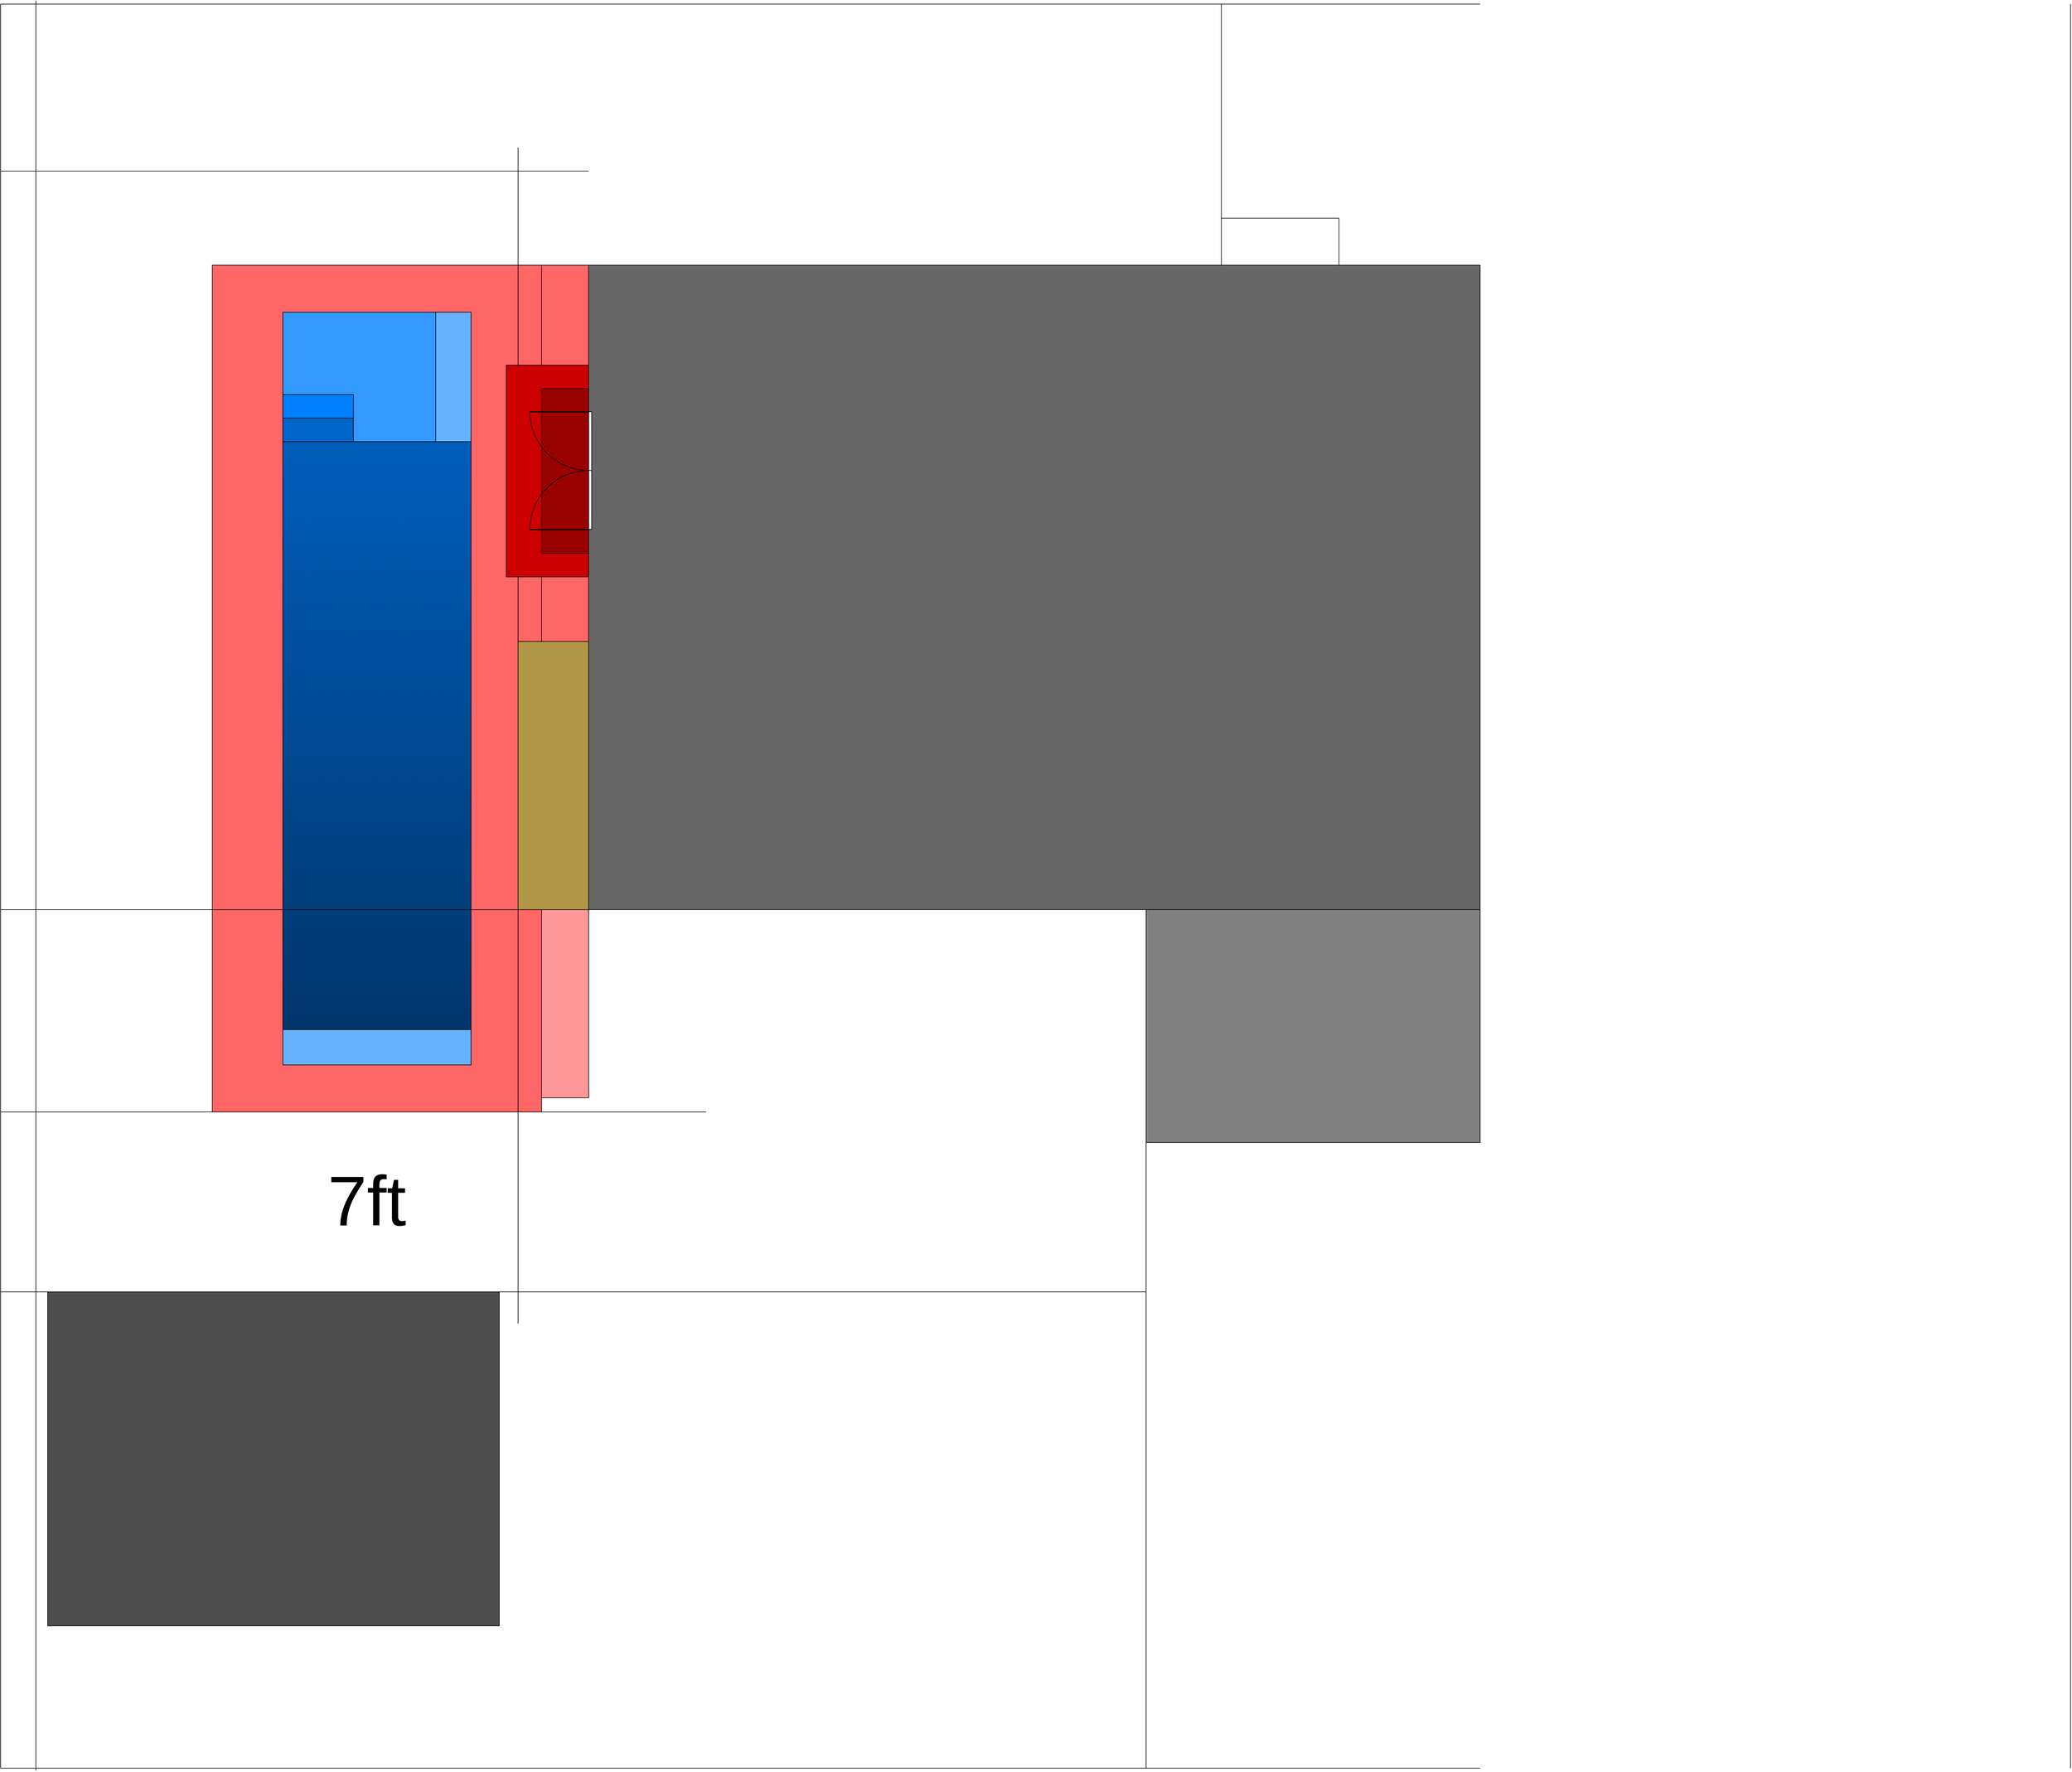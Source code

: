 <mxfile version="15.5.9" type="github">
  <diagram id="ZEOOtgSiwhDXwcd7VbD-" name="Page-1">
    <mxGraphModel dx="3629" dy="2691" grid="1" gridSize="10" guides="1" tooltips="1" connect="1" arrows="1" fold="1" page="1" pageScale="1" pageWidth="850" pageHeight="1100" math="0" shadow="0">
      <root>
        <mxCell id="0" />
        <mxCell id="1" parent="0" />
        <mxCell id="3uGpFqOtfmb4v_ocQHqn-28" value="" style="rounded=0;whiteSpace=wrap;html=1;fillColor=#FF6666;direction=south;" vertex="1" parent="1">
          <mxGeometry x="-200" width="200" height="640" as="geometry" />
        </mxCell>
        <mxCell id="3uGpFqOtfmb4v_ocQHqn-36" value="" style="rounded=0;whiteSpace=wrap;html=1;fillColor=#FF9999;gradientColor=none;" vertex="1" parent="1">
          <mxGeometry x="-80" y="1096" width="80" height="320" as="geometry" />
        </mxCell>
        <mxCell id="3uGpFqOtfmb4v_ocQHqn-30" value="" style="rounded=0;whiteSpace=wrap;html=1;fillColor=#808080;" vertex="1" parent="1">
          <mxGeometry x="948" y="1096" width="568" height="396" as="geometry" />
        </mxCell>
        <mxCell id="3uGpFqOtfmb4v_ocQHqn-29" value="" style="rounded=0;whiteSpace=wrap;html=1;fillColor=#FF6666;" vertex="1" parent="1">
          <mxGeometry x="-640" width="560" height="1440" as="geometry" />
        </mxCell>
        <mxCell id="VVwiRAqZByVtcaLR8sdH-14" value="" style="rounded=0;whiteSpace=wrap;html=1;fillColor=#003366;gradientDirection=north;gradientColor=#0066CC;" parent="1" vertex="1">
          <mxGeometry x="-520" y="80" width="320" height="1280" as="geometry" />
        </mxCell>
        <mxCell id="3uGpFqOtfmb4v_ocQHqn-22" value="" style="rounded=0;whiteSpace=wrap;html=1;fillColor=#666666;" vertex="1" parent="1">
          <mxGeometry width="1516" height="1096" as="geometry" />
        </mxCell>
        <mxCell id="VVwiRAqZByVtcaLR8sdH-1" value="" style="endArrow=none;html=1;" parent="1" edge="1">
          <mxGeometry width="50" height="50" relative="1" as="geometry">
            <mxPoint as="sourcePoint" />
            <mxPoint y="1096" as="targetPoint" />
          </mxGeometry>
        </mxCell>
        <mxCell id="VVwiRAqZByVtcaLR8sdH-2" value="" style="endArrow=none;html=1;" parent="1" edge="1">
          <mxGeometry width="50" height="50" relative="1" as="geometry">
            <mxPoint as="sourcePoint" />
            <mxPoint x="1516" as="targetPoint" />
          </mxGeometry>
        </mxCell>
        <mxCell id="VVwiRAqZByVtcaLR8sdH-3" value="" style="endArrow=none;html=1;" parent="1" edge="1">
          <mxGeometry width="50" height="50" relative="1" as="geometry">
            <mxPoint x="1516" as="sourcePoint" />
            <mxPoint x="1516" y="1492" as="targetPoint" />
          </mxGeometry>
        </mxCell>
        <mxCell id="VVwiRAqZByVtcaLR8sdH-4" value="" style="endArrow=none;html=1;" parent="1" edge="1">
          <mxGeometry width="50" height="50" relative="1" as="geometry">
            <mxPoint x="1516" y="1492" as="sourcePoint" />
            <mxPoint x="948" y="1492" as="targetPoint" />
          </mxGeometry>
        </mxCell>
        <mxCell id="VVwiRAqZByVtcaLR8sdH-5" value="" style="endArrow=none;html=1;" parent="1" edge="1">
          <mxGeometry width="50" height="50" relative="1" as="geometry">
            <mxPoint x="948" y="1492" as="sourcePoint" />
            <mxPoint x="948" y="1096" as="targetPoint" />
          </mxGeometry>
        </mxCell>
        <mxCell id="VVwiRAqZByVtcaLR8sdH-6" value="" style="endArrow=none;html=1;" parent="1" edge="1">
          <mxGeometry width="50" height="50" relative="1" as="geometry">
            <mxPoint y="1096" as="sourcePoint" />
            <mxPoint x="948" y="1096" as="targetPoint" />
          </mxGeometry>
        </mxCell>
        <mxCell id="VVwiRAqZByVtcaLR8sdH-16" value="" style="rounded=0;whiteSpace=wrap;html=1;fillColor=#3399FF;" parent="1" vertex="1">
          <mxGeometry x="-520" y="80" width="320" height="220" as="geometry" />
        </mxCell>
        <mxCell id="VVwiRAqZByVtcaLR8sdH-18" value="" style="rounded=0;whiteSpace=wrap;html=1;fillColor=#007FFF;" parent="1" vertex="1">
          <mxGeometry x="-520" y="220" width="120" height="40" as="geometry" />
        </mxCell>
        <mxCell id="VVwiRAqZByVtcaLR8sdH-19" value="" style="rounded=0;whiteSpace=wrap;html=1;fillColor=#0066CC;" parent="1" vertex="1">
          <mxGeometry x="-520" y="260" width="120" height="40" as="geometry" />
        </mxCell>
        <mxCell id="VVwiRAqZByVtcaLR8sdH-21" value="" style="rounded=0;whiteSpace=wrap;html=1;fillColor=#66B2FF;" parent="1" vertex="1">
          <mxGeometry x="-520" y="1300" width="320" height="60" as="geometry" />
        </mxCell>
        <mxCell id="3uGpFqOtfmb4v_ocQHqn-1" value="" style="endArrow=none;html=1;rounded=0;" edge="1" parent="1">
          <mxGeometry width="50" height="50" relative="1" as="geometry">
            <mxPoint x="1076" as="sourcePoint" />
            <mxPoint x="1076" y="-80" as="targetPoint" />
          </mxGeometry>
        </mxCell>
        <mxCell id="3uGpFqOtfmb4v_ocQHqn-2" value="" style="endArrow=none;html=1;rounded=0;" edge="1" parent="1">
          <mxGeometry width="50" height="50" relative="1" as="geometry">
            <mxPoint x="1076" y="-80" as="sourcePoint" />
            <mxPoint x="1276" y="-80" as="targetPoint" />
          </mxGeometry>
        </mxCell>
        <mxCell id="3uGpFqOtfmb4v_ocQHqn-3" value="" style="endArrow=none;html=1;rounded=0;" edge="1" parent="1">
          <mxGeometry width="50" height="50" relative="1" as="geometry">
            <mxPoint x="1276" y="-80" as="sourcePoint" />
            <mxPoint x="1276" as="targetPoint" />
          </mxGeometry>
        </mxCell>
        <mxCell id="3uGpFqOtfmb4v_ocQHqn-4" value="" style="endArrow=none;html=1;rounded=0;" edge="1" parent="1">
          <mxGeometry width="50" height="50" relative="1" as="geometry">
            <mxPoint x="1076" y="-80" as="sourcePoint" />
            <mxPoint x="1076" y="-444" as="targetPoint" />
          </mxGeometry>
        </mxCell>
        <mxCell id="3uGpFqOtfmb4v_ocQHqn-5" value="" style="endArrow=none;html=1;rounded=0;" edge="1" parent="1">
          <mxGeometry width="50" height="50" relative="1" as="geometry">
            <mxPoint x="-1000" y="-444" as="sourcePoint" />
            <mxPoint x="-1000" y="2556" as="targetPoint" />
          </mxGeometry>
        </mxCell>
        <mxCell id="3uGpFqOtfmb4v_ocQHqn-6" value="" style="endArrow=none;html=1;rounded=0;" edge="1" parent="1">
          <mxGeometry width="50" height="50" relative="1" as="geometry">
            <mxPoint x="948" y="1492" as="sourcePoint" />
            <mxPoint x="948" y="2556" as="targetPoint" />
          </mxGeometry>
        </mxCell>
        <mxCell id="3uGpFqOtfmb4v_ocQHqn-7" value="" style="endArrow=none;html=1;rounded=0;" edge="1" parent="1">
          <mxGeometry width="50" height="50" relative="1" as="geometry">
            <mxPoint x="948" y="1746" as="sourcePoint" />
            <mxPoint x="-1000" y="1746" as="targetPoint" />
          </mxGeometry>
        </mxCell>
        <mxCell id="3uGpFqOtfmb4v_ocQHqn-8" value="" style="endArrow=none;html=1;rounded=0;" edge="1" parent="1">
          <mxGeometry width="50" height="50" relative="1" as="geometry">
            <mxPoint x="-1000" y="-444" as="sourcePoint" />
            <mxPoint x="1516" y="-444" as="targetPoint" />
          </mxGeometry>
        </mxCell>
        <mxCell id="3uGpFqOtfmb4v_ocQHqn-9" value="" style="endArrow=none;html=1;rounded=0;" edge="1" parent="1">
          <mxGeometry width="50" height="50" relative="1" as="geometry">
            <mxPoint x="-1000" y="2556" as="sourcePoint" />
            <mxPoint x="1516" y="2556" as="targetPoint" />
          </mxGeometry>
        </mxCell>
        <mxCell id="3uGpFqOtfmb4v_ocQHqn-10" value="" style="endArrow=none;html=1;rounded=0;" edge="1" parent="1">
          <mxGeometry width="50" height="50" relative="1" as="geometry">
            <mxPoint y="1096" as="sourcePoint" />
            <mxPoint x="-1000" y="1096" as="targetPoint" />
          </mxGeometry>
        </mxCell>
        <mxCell id="3uGpFqOtfmb4v_ocQHqn-12" value="" style="endArrow=none;html=1;rounded=0;" edge="1" parent="1">
          <mxGeometry width="50" height="50" relative="1" as="geometry">
            <mxPoint x="-1000" y="-160" as="sourcePoint" />
            <mxPoint y="-160" as="targetPoint" />
          </mxGeometry>
        </mxCell>
        <mxCell id="3uGpFqOtfmb4v_ocQHqn-18" value="" style="endArrow=none;html=1;rounded=0;" edge="1" parent="1">
          <mxGeometry width="50" height="50" relative="1" as="geometry">
            <mxPoint x="-920" y="1746" as="sourcePoint" />
            <mxPoint x="-920" y="2314" as="targetPoint" />
          </mxGeometry>
        </mxCell>
        <mxCell id="3uGpFqOtfmb4v_ocQHqn-19" value="" style="endArrow=none;html=1;rounded=0;" edge="1" parent="1">
          <mxGeometry width="50" height="50" relative="1" as="geometry">
            <mxPoint x="-152" y="2314" as="sourcePoint" />
            <mxPoint x="-920" y="2314" as="targetPoint" />
          </mxGeometry>
        </mxCell>
        <mxCell id="3uGpFqOtfmb4v_ocQHqn-20" value="" style="endArrow=none;html=1;rounded=0;" edge="1" parent="1">
          <mxGeometry width="50" height="50" relative="1" as="geometry">
            <mxPoint x="-152" y="1746" as="sourcePoint" />
            <mxPoint x="-152" y="2314" as="targetPoint" />
          </mxGeometry>
        </mxCell>
        <mxCell id="3uGpFqOtfmb4v_ocQHqn-21" value="" style="endArrow=none;html=1;rounded=0;" edge="1" parent="1">
          <mxGeometry width="50" height="50" relative="1" as="geometry">
            <mxPoint x="2520" y="-444" as="sourcePoint" />
            <mxPoint x="2520" y="2556" as="targetPoint" />
          </mxGeometry>
        </mxCell>
        <mxCell id="3uGpFqOtfmb4v_ocQHqn-31" value="" style="rounded=0;whiteSpace=wrap;html=1;fillColor=#4D4D4D;" vertex="1" parent="1">
          <mxGeometry x="-920" y="1746" width="768" height="568" as="geometry" />
        </mxCell>
        <mxCell id="3uGpFqOtfmb4v_ocQHqn-40" value="" style="endArrow=none;html=1;rounded=0;" edge="1" parent="1">
          <mxGeometry width="50" height="50" relative="1" as="geometry">
            <mxPoint x="-940" y="-450" as="sourcePoint" />
            <mxPoint x="-940" y="2560" as="targetPoint" />
          </mxGeometry>
        </mxCell>
        <mxCell id="3uGpFqOtfmb4v_ocQHqn-42" value="" style="endArrow=none;html=1;rounded=0;" edge="1" parent="1">
          <mxGeometry width="50" height="50" relative="1" as="geometry">
            <mxPoint x="-120" y="-200" as="sourcePoint" />
            <mxPoint x="-120" y="1800" as="targetPoint" />
          </mxGeometry>
        </mxCell>
        <mxCell id="3uGpFqOtfmb4v_ocQHqn-43" value="" style="rounded=0;whiteSpace=wrap;html=1;fillColor=#66B2FF;gradientDirection=north;" vertex="1" parent="1">
          <mxGeometry x="-260" y="80" width="60" height="220" as="geometry" />
        </mxCell>
        <mxCell id="3uGpFqOtfmb4v_ocQHqn-44" value="" style="rounded=0;whiteSpace=wrap;html=1;fillColor=#B09646;gradientColor=none;gradientDirection=north;" vertex="1" parent="1">
          <mxGeometry x="-120" y="640" width="120" height="456" as="geometry" />
        </mxCell>
        <mxCell id="3uGpFqOtfmb4v_ocQHqn-46" value="" style="rounded=0;whiteSpace=wrap;html=1;fillColor=#CC0000;gradientColor=none;gradientDirection=north;" vertex="1" parent="1">
          <mxGeometry x="-140" y="170" width="140" height="360" as="geometry" />
        </mxCell>
        <mxCell id="3uGpFqOtfmb4v_ocQHqn-45" value="" style="rounded=0;whiteSpace=wrap;html=1;fillColor=#990000;gradientColor=none;gradientDirection=north;" vertex="1" parent="1">
          <mxGeometry x="-80" y="210" width="80" height="280" as="geometry" />
        </mxCell>
        <mxCell id="VVwiRAqZByVtcaLR8sdH-12" value="" style="endArrow=none;html=1;" parent="1" edge="1">
          <mxGeometry width="50" height="50" relative="1" as="geometry">
            <mxPoint y="250" as="sourcePoint" />
            <mxPoint x="-100" y="250" as="targetPoint" />
          </mxGeometry>
        </mxCell>
        <mxCell id="VVwiRAqZByVtcaLR8sdH-11" value="" style="endArrow=none;html=1;" parent="1" edge="1">
          <mxGeometry width="50" height="50" relative="1" as="geometry">
            <mxPoint y="450" as="sourcePoint" />
            <mxPoint x="-100" y="450" as="targetPoint" />
          </mxGeometry>
        </mxCell>
        <mxCell id="VVwiRAqZByVtcaLR8sdH-10" value="" style="verticalLabelPosition=bottom;html=1;verticalAlign=top;align=center;shape=mxgraph.floorplan.doorDouble;aspect=fixed;fillColor=default;rotation=90;" parent="1" vertex="1">
          <mxGeometry x="-148" y="296" width="200" height="106.25" as="geometry" />
        </mxCell>
        <mxCell id="3uGpFqOtfmb4v_ocQHqn-47" value="" style="endArrow=none;html=1;rounded=0;" edge="1" parent="1">
          <mxGeometry width="50" height="50" relative="1" as="geometry">
            <mxPoint x="-1000" y="1440" as="sourcePoint" />
            <mxPoint x="200" y="1440" as="targetPoint" />
          </mxGeometry>
        </mxCell>
        <mxCell id="3uGpFqOtfmb4v_ocQHqn-49" value="7ft" style="text;html=1;strokeColor=none;fillColor=none;align=center;verticalAlign=middle;whiteSpace=wrap;rounded=0;fontSize=120;" vertex="1" parent="1">
          <mxGeometry x="-407" y="1575" width="60" height="30" as="geometry" />
        </mxCell>
      </root>
    </mxGraphModel>
  </diagram>
</mxfile>
